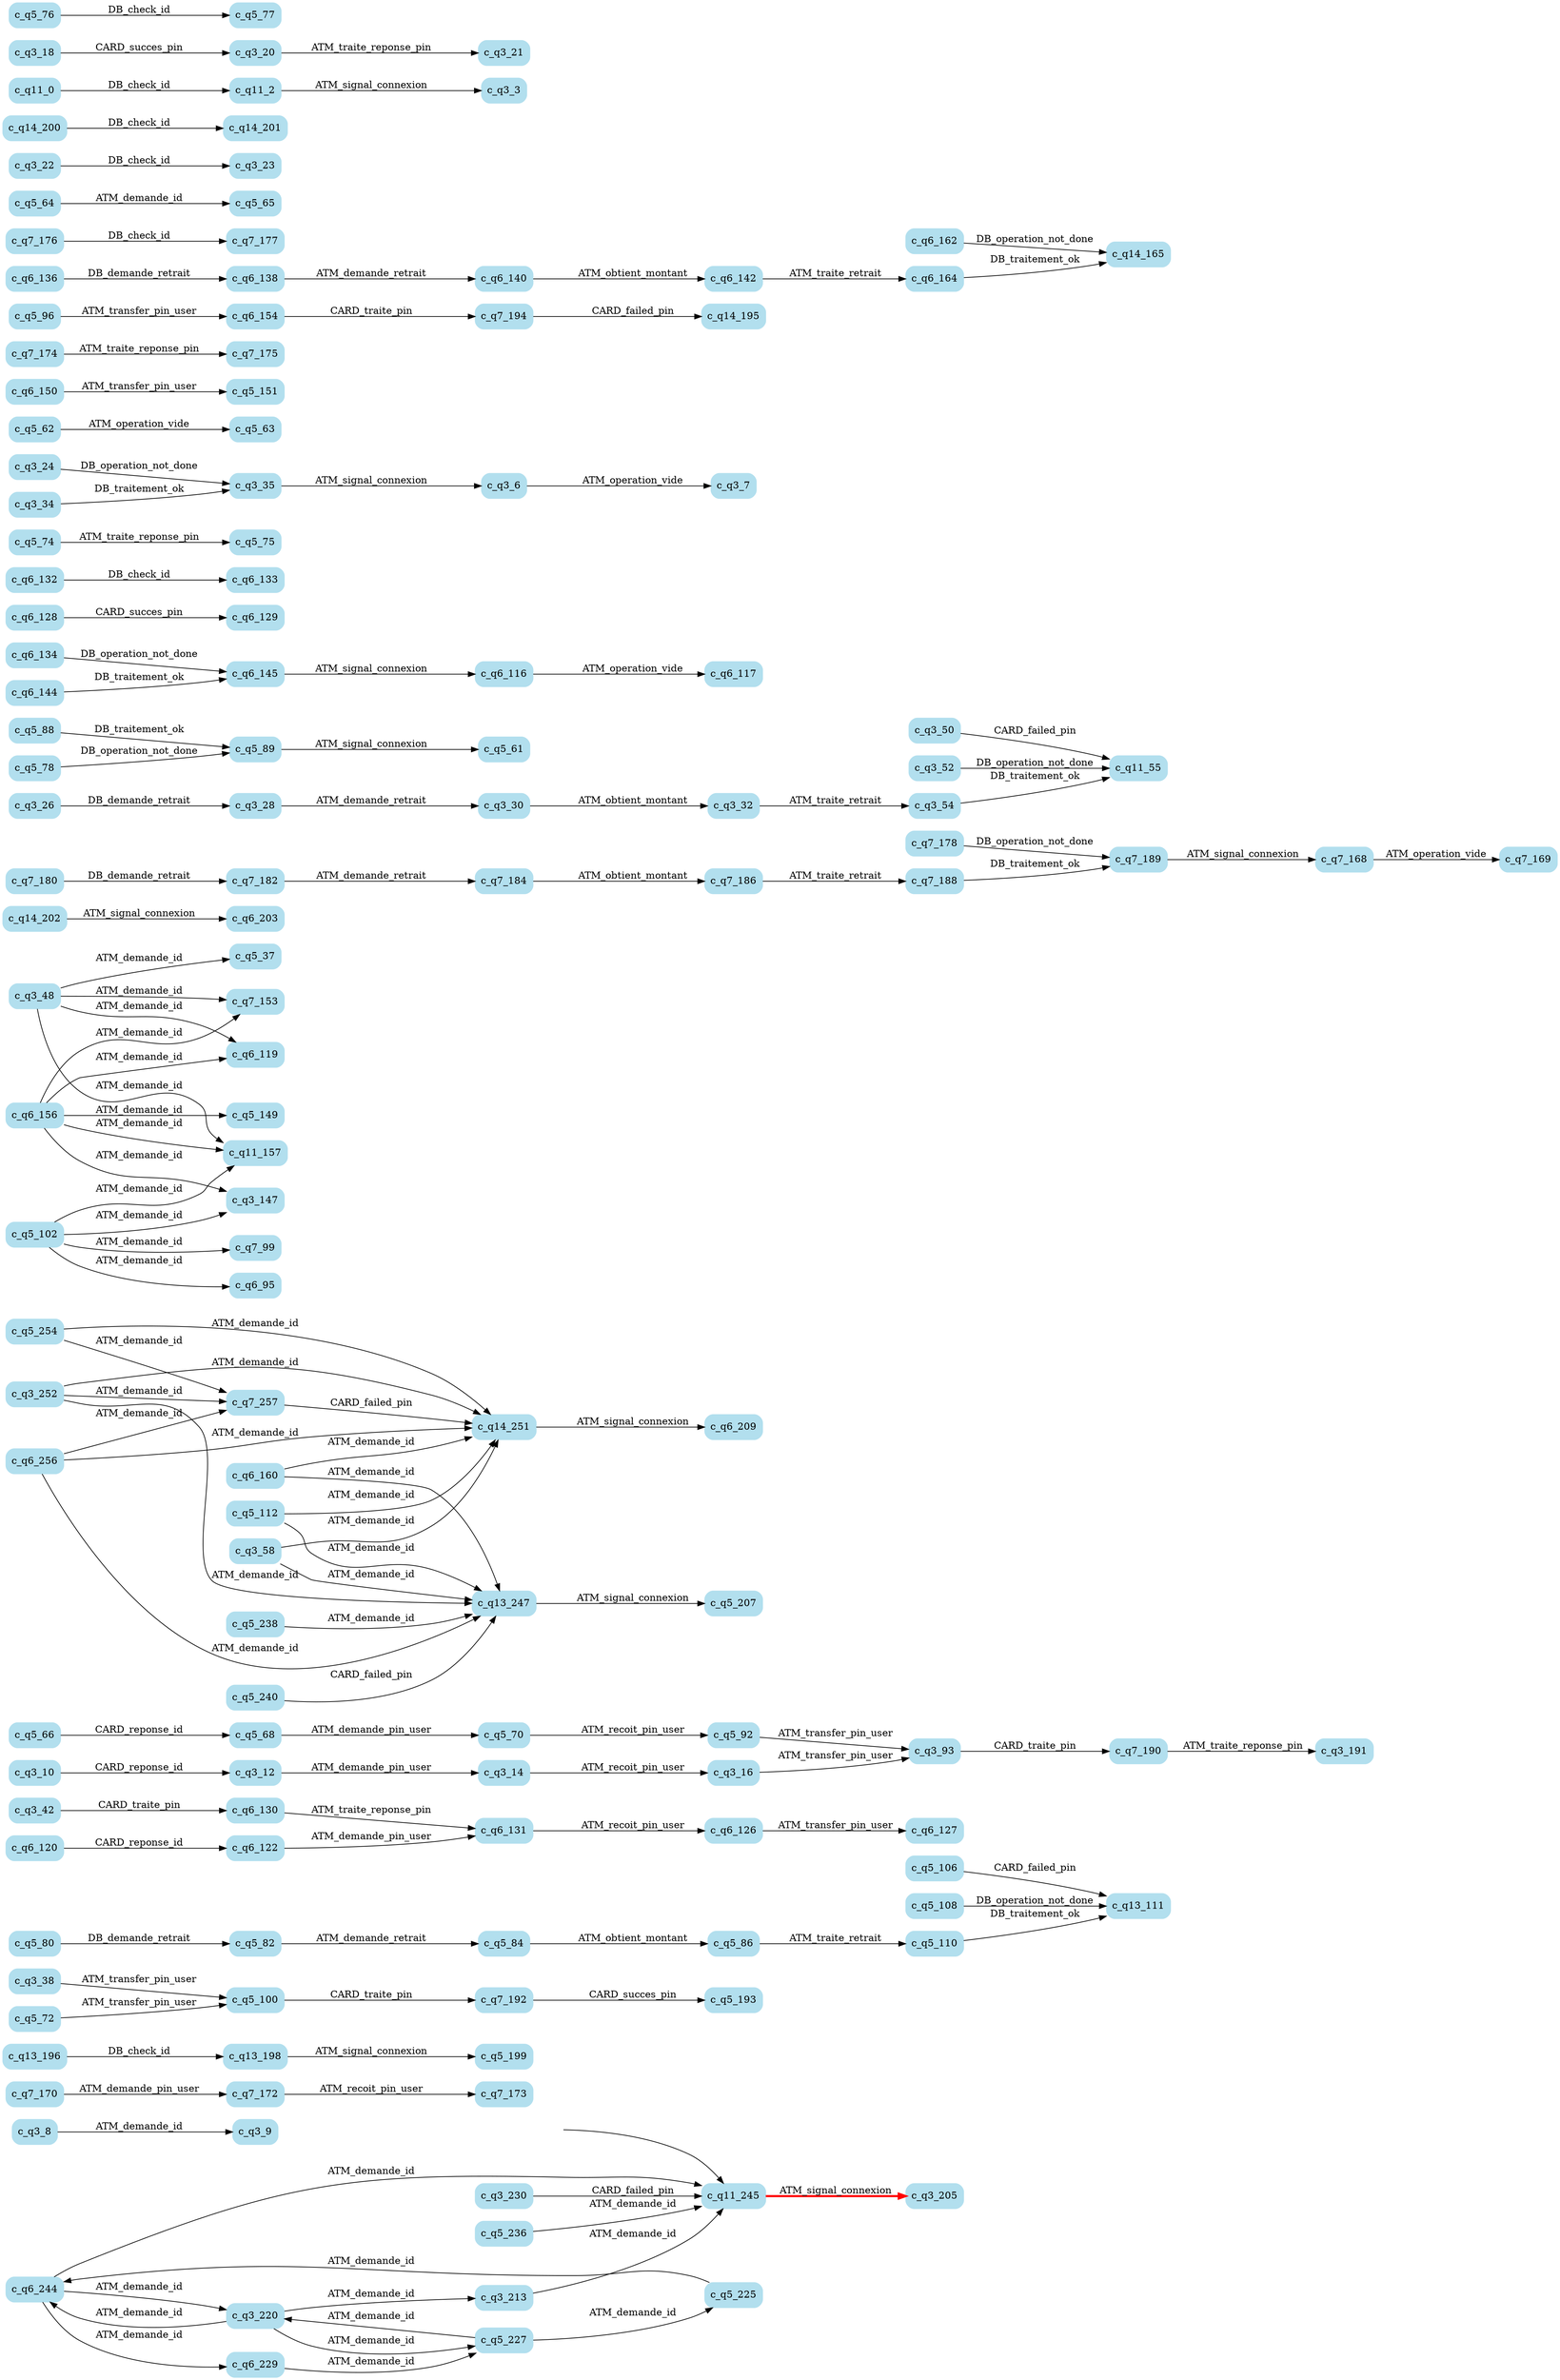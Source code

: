 digraph G {

	rankdir = LR;

	start_c_q11_245[style=invisible];

	node[shape=box, style="rounded, filled", color=lightblue2];

	c_q3_9[label="c_q3_9"];
	c_q7_173[label="c_q7_173"];
	c_q13_198[label="c_q13_198"];
	c_q3_38[label="c_q3_38"];
	c_q5_106[label="c_q5_106"];
	c_q6_122[label="c_q6_122"];
	c_q5_66[label="c_q5_66"];
	c_q6_160[label="c_q6_160"];
	c_q6_119[label="c_q6_119"];
	c_q14_202[label="c_q14_202"];
	c_q5_225[label="c_q5_225"];
	c_q7_186[label="c_q7_186"];
	c_q3_50[label="c_q3_50"];
	c_q13_111[label="c_q13_111"];
	c_q5_88[label="c_q5_88"];
	c_q11_157[label="c_q11_157"];
	c_q7_188[label="c_q7_188"];
	c_q3_16[label="c_q3_16"];
	c_q6_116[label="c_q6_116"];
	c_q7_192[label="c_q7_192"];
	c_q7_170[label="c_q7_170"];
	c_q3_12[label="c_q3_12"];
	c_q6_128[label="c_q6_128"];
	c_q6_132[label="c_q6_132"];
	c_q3_8[label="c_q3_8"];
	c_q5_74[label="c_q5_74"];
	c_q5_149[label="c_q5_149"];
	c_q3_6[label="c_q3_6"];
	c_q5_62[label="c_q5_62"];
	c_q3_93[label="c_q3_93"];
	c_q6_156[label="c_q6_156"];
	c_q3_48[label="c_q3_48"];
	c_q5_37[label="c_q5_37"];
	c_q6_150[label="c_q6_150"];
	c_q6_203[label="c_q6_203"];
	c_q5_89[label="c_q5_89"];
	c_q7_182[label="c_q7_182"];
	c_q7_153[label="c_q7_153"];
	c_q5_112[label="c_q5_112"];
	c_q3_42[label="c_q3_42"];
	c_q7_257[label="c_q7_257"];
	c_q6_120[label="c_q6_120"];
	c_q3_52[label="c_q3_52"];
	c_q7_175[label="c_q7_175"];
	c_q14_251[label="c_q14_251"];
	c_q6_244[label="c_q6_244"];
	c_q14_195[label="c_q14_195"];
	c_q3_35[label="c_q3_35"];
	c_q5_84[label="c_q5_84"];
	c_q5_240[label="c_q5_240"];
	c_q3_10[label="c_q3_10"];
	c_q6_138[label="c_q6_138"];
	c_q7_177[label="c_q7_177"];
	c_q5_64[label="c_q5_64"];
	c_q3_23[label="c_q3_23"];
	c_q3_230[label="c_q3_230"];
	c_q6_127[label="c_q6_127"];
	c_q14_200[label="c_q14_200"];
	c_q3_30[label="c_q3_30"];
	c_q7_169[label="c_q7_169"];
	c_q7_172[label="c_q7_172"];
	c_q11_0[label="c_q11_0"];
	c_q3_220[label="c_q3_220"];
	c_q5_72[label="c_q5_72"];
	c_q6_134[label="c_q6_134"];
	c_q3_252[label="c_q3_252"];
	c_q5_254[label="c_q5_254"];
	c_q5_63[label="c_q5_63"];
	c_q7_176[label="c_q7_176"];
	c_q3_24[label="c_q3_24"];
	c_q6_162[label="c_q6_162"];
	c_q6_145[label="c_q6_145"];
	c_q3_7[label="c_q3_7"];
	c_q6_154[label="c_q6_154"];
	c_q3_21[label="c_q3_21"];
	c_q3_205[label="c_q3_205"];
	c_q5_227[label="c_q5_227"];
	c_q6_126[label="c_q6_126"];
	c_q7_99[label="c_q7_99"];
	c_q5_96[label="c_q5_96"];
	c_q6_133[label="c_q6_133"];
	c_q3_213[label="c_q3_213"];
	c_q3_32[label="c_q3_32"];
	c_q3_147[label="c_q3_147"];
	c_q6_136[label="c_q6_136"];
	c_q3_18[label="c_q3_18"];
	c_q7_168[label="c_q7_168"];
	c_q5_82[label="c_q5_82"];
	c_q5_207[label="c_q5_207"];
	c_q5_76[label="c_q5_76"];
	c_q3_54[label="c_q3_54"];
	c_q7_184[label="c_q7_184"];
	c_q13_196[label="c_q13_196"];
	c_q3_191[label="c_q3_191"];
	c_q3_34[label="c_q3_34"];
	c_q6_129[label="c_q6_129"];
	c_q5_100[label="c_q5_100"];
	c_q5_78[label="c_q5_78"];
	c_q5_151[label="c_q5_151"];
	c_q3_20[label="c_q3_20"];
	c_q5_92[label="c_q5_92"];
	c_q3_3[label="c_q3_3"];
	c_q14_201[label="c_q14_201"];
	c_q3_22[label="c_q3_22"];
	c_q6_142[label="c_q6_142"];
	c_q7_180[label="c_q7_180"];
	c_q5_108[label="c_q5_108"];
	c_q3_26[label="c_q3_26"];
	c_q3_28[label="c_q3_28"];
	c_q5_77[label="c_q5_77"];
	c_q7_189[label="c_q7_189"];
	c_q6_164[label="c_q6_164"];
	c_q5_110[label="c_q5_110"];
	c_q7_174[label="c_q7_174"];
	c_q6_209[label="c_q6_209"];
	c_q5_68[label="c_q5_68"];
	c_q3_58[label="c_q3_58"];
	c_q5_238[label="c_q5_238"];
	c_q6_140[label="c_q6_140"];
	c_q14_165[label="c_q14_165"];
	c_q7_194[label="c_q7_194"];
	c_q5_70[label="c_q5_70"];
	c_q5_61[label="c_q5_61"];
	c_q5_80[label="c_q5_80"];
	c_q6_95[label="c_q6_95"];
	c_q6_144[label="c_q6_144"];
	c_q6_229[label="c_q6_229"];
	c_q7_190[label="c_q7_190"];
	c_q6_131[label="c_q6_131"];
	c_q11_2[label="c_q11_2"];
	c_q11_55[label="c_q11_55"];
	c_q7_178[label="c_q7_178"];
	c_q5_199[label="c_q5_199"];
	c_q5_75[label="c_q5_75"];
	c_q6_130[label="c_q6_130"];
	c_q11_245[label="c_q11_245"];
	c_q3_14[label="c_q3_14"];
	c_q5_102[label="c_q5_102"];
	c_q6_117[label="c_q6_117"];
	c_q5_86[label="c_q5_86"];
	c_q6_256[label="c_q6_256"];
	c_q5_65[label="c_q5_65"];
	c_q5_193[label="c_q5_193"];
	c_q13_247[label="c_q13_247"];
	c_q5_236[label="c_q5_236"];

	start_c_q11_245 -> c_q11_245;
	c_q11_0 -> c_q11_2[label="DB_check_id"];
	c_q11_2 -> c_q3_3[label="ATM_signal_connexion"];
	c_q3_35 -> c_q3_6[label="ATM_signal_connexion"];
	c_q3_6 -> c_q3_7[label="ATM_operation_vide"];
	c_q3_8 -> c_q3_9[label="ATM_demande_id"];
	c_q3_10 -> c_q3_12[label="CARD_reponse_id"];
	c_q3_12 -> c_q3_14[label="ATM_demande_pin_user"];
	c_q3_14 -> c_q3_16[label="ATM_recoit_pin_user"];
	c_q3_16 -> c_q3_93[label="ATM_transfer_pin_user"];
	c_q3_18 -> c_q3_20[label="CARD_succes_pin"];
	c_q3_20 -> c_q3_21[label="ATM_traite_reponse_pin"];
	c_q3_22 -> c_q3_23[label="DB_check_id"];
	c_q3_24 -> c_q3_35[label="DB_operation_not_done"];
	c_q3_26 -> c_q3_28[label="DB_demande_retrait"];
	c_q3_28 -> c_q3_30[label="ATM_demande_retrait"];
	c_q3_30 -> c_q3_32[label="ATM_obtient_montant"];
	c_q3_32 -> c_q3_54[label="ATM_traite_retrait"];
	c_q3_34 -> c_q3_35[label="DB_traitement_ok"];
	c_q3_48 -> c_q5_37[label="ATM_demande_id"];
	c_q3_38 -> c_q5_100[label="ATM_transfer_pin_user"];
	c_q3_48 -> c_q6_119[label="ATM_demande_id"];
	c_q3_42 -> c_q6_130[label="CARD_traite_pin"];
	c_q3_48 -> c_q7_153[label="ATM_demande_id"];
	c_q3_93 -> c_q7_190[label="CARD_traite_pin"];
	c_q3_48 -> c_q11_157[label="ATM_demande_id"];
	c_q3_50 -> c_q11_55[label="CARD_failed_pin"];
	c_q3_52 -> c_q11_55[label="DB_operation_not_done"];
	c_q3_54 -> c_q11_55[label="DB_traitement_ok"];
	c_q3_58 -> c_q13_247[label="ATM_demande_id"];
	c_q3_58 -> c_q14_251[label="ATM_demande_id"];
	c_q5_89 -> c_q5_61[label="ATM_signal_connexion"];
	c_q5_62 -> c_q5_63[label="ATM_operation_vide"];
	c_q5_64 -> c_q5_65[label="ATM_demande_id"];
	c_q5_66 -> c_q5_68[label="CARD_reponse_id"];
	c_q5_68 -> c_q5_70[label="ATM_demande_pin_user"];
	c_q5_70 -> c_q5_92[label="ATM_recoit_pin_user"];
	c_q5_72 -> c_q5_100[label="ATM_transfer_pin_user"];
	c_q5_74 -> c_q5_75[label="ATM_traite_reponse_pin"];
	c_q5_76 -> c_q5_77[label="DB_check_id"];
	c_q5_78 -> c_q5_89[label="DB_operation_not_done"];
	c_q5_80 -> c_q5_82[label="DB_demande_retrait"];
	c_q5_82 -> c_q5_84[label="ATM_demande_retrait"];
	c_q5_84 -> c_q5_86[label="ATM_obtient_montant"];
	c_q5_86 -> c_q5_110[label="ATM_traite_retrait"];
	c_q5_88 -> c_q5_89[label="DB_traitement_ok"];
	c_q5_102 -> c_q3_147[label="ATM_demande_id"];
	c_q5_92 -> c_q3_93[label="ATM_transfer_pin_user"];
	c_q5_102 -> c_q6_95[label="ATM_demande_id"];
	c_q5_96 -> c_q6_154[label="ATM_transfer_pin_user"];
	c_q5_102 -> c_q7_99[label="ATM_demande_id"];
	c_q5_100 -> c_q7_192[label="CARD_traite_pin"];
	c_q5_102 -> c_q11_157[label="ATM_demande_id"];
	c_q5_112 -> c_q13_247[label="ATM_demande_id"];
	c_q5_106 -> c_q13_111[label="CARD_failed_pin"];
	c_q5_108 -> c_q13_111[label="DB_operation_not_done"];
	c_q5_110 -> c_q13_111[label="DB_traitement_ok"];
	c_q5_112 -> c_q14_251[label="ATM_demande_id"];
	c_q6_145 -> c_q6_116[label="ATM_signal_connexion"];
	c_q6_116 -> c_q6_117[label="ATM_operation_vide"];
	c_q6_156 -> c_q6_119[label="ATM_demande_id"];
	c_q6_120 -> c_q6_122[label="CARD_reponse_id"];
	c_q6_122 -> c_q6_131[label="ATM_demande_pin_user"];
	c_q6_131 -> c_q6_126[label="ATM_recoit_pin_user"];
	c_q6_126 -> c_q6_127[label="ATM_transfer_pin_user"];
	c_q6_128 -> c_q6_129[label="CARD_succes_pin"];
	c_q6_130 -> c_q6_131[label="ATM_traite_reponse_pin"];
	c_q6_132 -> c_q6_133[label="DB_check_id"];
	c_q6_134 -> c_q6_145[label="DB_operation_not_done"];
	c_q6_136 -> c_q6_138[label="DB_demande_retrait"];
	c_q6_138 -> c_q6_140[label="ATM_demande_retrait"];
	c_q6_140 -> c_q6_142[label="ATM_obtient_montant"];
	c_q6_142 -> c_q6_164[label="ATM_traite_retrait"];
	c_q6_144 -> c_q6_145[label="DB_traitement_ok"];
	c_q6_156 -> c_q3_147[label="ATM_demande_id"];
	c_q6_156 -> c_q5_149[label="ATM_demande_id"];
	c_q6_150 -> c_q5_151[label="ATM_transfer_pin_user"];
	c_q6_156 -> c_q7_153[label="ATM_demande_id"];
	c_q6_154 -> c_q7_194[label="CARD_traite_pin"];
	c_q6_156 -> c_q11_157[label="ATM_demande_id"];
	c_q6_160 -> c_q13_247[label="ATM_demande_id"];
	c_q6_160 -> c_q14_251[label="ATM_demande_id"];
	c_q6_162 -> c_q14_165[label="DB_operation_not_done"];
	c_q6_164 -> c_q14_165[label="DB_traitement_ok"];
	c_q7_189 -> c_q7_168[label="ATM_signal_connexion"];
	c_q7_168 -> c_q7_169[label="ATM_operation_vide"];
	c_q7_170 -> c_q7_172[label="ATM_demande_pin_user"];
	c_q7_172 -> c_q7_173[label="ATM_recoit_pin_user"];
	c_q7_174 -> c_q7_175[label="ATM_traite_reponse_pin"];
	c_q7_176 -> c_q7_177[label="DB_check_id"];
	c_q7_178 -> c_q7_189[label="DB_operation_not_done"];
	c_q7_180 -> c_q7_182[label="DB_demande_retrait"];
	c_q7_182 -> c_q7_184[label="ATM_demande_retrait"];
	c_q7_184 -> c_q7_186[label="ATM_obtient_montant"];
	c_q7_186 -> c_q7_188[label="ATM_traite_retrait"];
	c_q7_188 -> c_q7_189[label="DB_traitement_ok"];
	c_q7_190 -> c_q3_191[label="ATM_traite_reponse_pin"];
	c_q7_192 -> c_q5_193[label="CARD_succes_pin"];
	c_q7_194 -> c_q14_195[label="CARD_failed_pin"];
	c_q13_196 -> c_q13_198[label="DB_check_id"];
	c_q13_198 -> c_q5_199[label="ATM_signal_connexion"];
	c_q14_200 -> c_q14_201[label="DB_check_id"];
	c_q14_202 -> c_q6_203[label="ATM_signal_connexion"];
	c_q11_245 -> c_q3_205[label="ATM_signal_connexion", penwidth=3, color=red];
	c_q13_247 -> c_q5_207[label="ATM_signal_connexion"];
	c_q14_251 -> c_q6_209[label="ATM_signal_connexion"];
	c_q3_213 -> c_q11_245[label="ATM_demande_id"];
	c_q3_220 -> c_q3_213[label="ATM_demande_id"];
	c_q5_227 -> c_q3_220[label="ATM_demande_id"];
	c_q3_220 -> c_q5_227[label="ATM_demande_id"];
	c_q6_244 -> c_q3_220[label="ATM_demande_id"];
	c_q3_220 -> c_q6_244[label="ATM_demande_id"];
	c_q5_225 -> c_q6_244[label="ATM_demande_id"];
	c_q5_227 -> c_q5_225[label="ATM_demande_id"];
	c_q6_229 -> c_q5_227[label="ATM_demande_id"];
	c_q6_244 -> c_q6_229[label="ATM_demande_id"];
	c_q3_230 -> c_q11_245[label="CARD_failed_pin"];
	c_q3_252 -> c_q13_247[label="ATM_demande_id"];
	c_q3_252 -> c_q14_251[label="ATM_demande_id"];
	c_q5_236 -> c_q11_245[label="ATM_demande_id"];
	c_q5_238 -> c_q13_247[label="ATM_demande_id"];
	c_q5_240 -> c_q13_247[label="CARD_failed_pin"];
	c_q5_254 -> c_q14_251[label="ATM_demande_id"];
	c_q6_244 -> c_q11_245[label="ATM_demande_id"];
	c_q6_256 -> c_q13_247[label="ATM_demande_id"];
	c_q6_256 -> c_q14_251[label="ATM_demande_id"];
	c_q7_257 -> c_q14_251[label="CARD_failed_pin"];
	c_q3_252 -> c_q7_257[label="ATM_demande_id"];
	c_q5_254 -> c_q7_257[label="ATM_demande_id"];
	c_q6_256 -> c_q7_257[label="ATM_demande_id"];

}